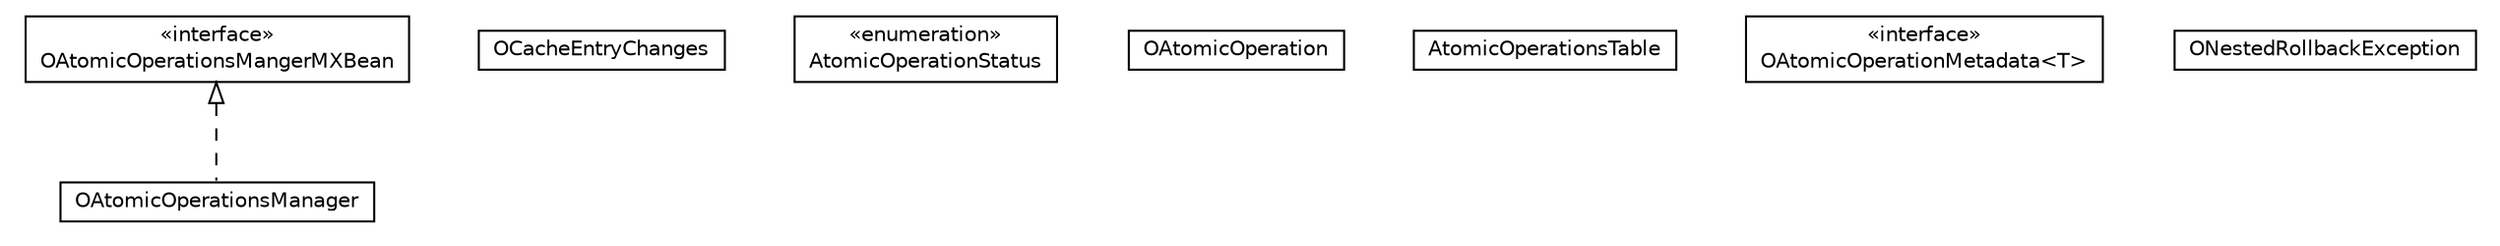 #!/usr/local/bin/dot
#
# Class diagram 
# Generated by UMLGraph version R5_6-24-gf6e263 (http://www.umlgraph.org/)
#

digraph G {
	edge [fontname="Helvetica",fontsize=10,labelfontname="Helvetica",labelfontsize=10];
	node [fontname="Helvetica",fontsize=10,shape=plaintext];
	nodesep=0.25;
	ranksep=0.5;
	// com.orientechnologies.orient.core.storage.impl.local.paginated.atomicoperations.OAtomicOperationsManager
	c285456 [label=<<table title="com.orientechnologies.orient.core.storage.impl.local.paginated.atomicoperations.OAtomicOperationsManager" border="0" cellborder="1" cellspacing="0" cellpadding="2" port="p" href="./OAtomicOperationsManager.html">
		<tr><td><table border="0" cellspacing="0" cellpadding="1">
<tr><td align="center" balign="center"> OAtomicOperationsManager </td></tr>
		</table></td></tr>
		</table>>, URL="./OAtomicOperationsManager.html", fontname="Helvetica", fontcolor="black", fontsize=10.0];
	// com.orientechnologies.orient.core.storage.impl.local.paginated.atomicoperations.OCacheEntryChanges
	c285457 [label=<<table title="com.orientechnologies.orient.core.storage.impl.local.paginated.atomicoperations.OCacheEntryChanges" border="0" cellborder="1" cellspacing="0" cellpadding="2" port="p" href="./OCacheEntryChanges.html">
		<tr><td><table border="0" cellspacing="0" cellpadding="1">
<tr><td align="center" balign="center"> OCacheEntryChanges </td></tr>
		</table></td></tr>
		</table>>, URL="./OCacheEntryChanges.html", fontname="Helvetica", fontcolor="black", fontsize=10.0];
	// com.orientechnologies.orient.core.storage.impl.local.paginated.atomicoperations.AtomicOperationStatus
	c285458 [label=<<table title="com.orientechnologies.orient.core.storage.impl.local.paginated.atomicoperations.AtomicOperationStatus" border="0" cellborder="1" cellspacing="0" cellpadding="2" port="p" href="./AtomicOperationStatus.html">
		<tr><td><table border="0" cellspacing="0" cellpadding="1">
<tr><td align="center" balign="center"> &#171;enumeration&#187; </td></tr>
<tr><td align="center" balign="center"> AtomicOperationStatus </td></tr>
		</table></td></tr>
		</table>>, URL="./AtomicOperationStatus.html", fontname="Helvetica", fontcolor="black", fontsize=10.0];
	// com.orientechnologies.orient.core.storage.impl.local.paginated.atomicoperations.OAtomicOperationsMangerMXBean
	c285459 [label=<<table title="com.orientechnologies.orient.core.storage.impl.local.paginated.atomicoperations.OAtomicOperationsMangerMXBean" border="0" cellborder="1" cellspacing="0" cellpadding="2" port="p" href="./OAtomicOperationsMangerMXBean.html">
		<tr><td><table border="0" cellspacing="0" cellpadding="1">
<tr><td align="center" balign="center"> &#171;interface&#187; </td></tr>
<tr><td align="center" balign="center"> OAtomicOperationsMangerMXBean </td></tr>
		</table></td></tr>
		</table>>, URL="./OAtomicOperationsMangerMXBean.html", fontname="Helvetica", fontcolor="black", fontsize=10.0];
	// com.orientechnologies.orient.core.storage.impl.local.paginated.atomicoperations.OAtomicOperation
	c285460 [label=<<table title="com.orientechnologies.orient.core.storage.impl.local.paginated.atomicoperations.OAtomicOperation" border="0" cellborder="1" cellspacing="0" cellpadding="2" port="p" href="./OAtomicOperation.html">
		<tr><td><table border="0" cellspacing="0" cellpadding="1">
<tr><td align="center" balign="center"> OAtomicOperation </td></tr>
		</table></td></tr>
		</table>>, URL="./OAtomicOperation.html", fontname="Helvetica", fontcolor="black", fontsize=10.0];
	// com.orientechnologies.orient.core.storage.impl.local.paginated.atomicoperations.AtomicOperationsTable
	c285461 [label=<<table title="com.orientechnologies.orient.core.storage.impl.local.paginated.atomicoperations.AtomicOperationsTable" border="0" cellborder="1" cellspacing="0" cellpadding="2" port="p" href="./AtomicOperationsTable.html">
		<tr><td><table border="0" cellspacing="0" cellpadding="1">
<tr><td align="center" balign="center"> AtomicOperationsTable </td></tr>
		</table></td></tr>
		</table>>, URL="./AtomicOperationsTable.html", fontname="Helvetica", fontcolor="black", fontsize=10.0];
	// com.orientechnologies.orient.core.storage.impl.local.paginated.atomicoperations.OAtomicOperationMetadata<T>
	c285462 [label=<<table title="com.orientechnologies.orient.core.storage.impl.local.paginated.atomicoperations.OAtomicOperationMetadata" border="0" cellborder="1" cellspacing="0" cellpadding="2" port="p" href="./OAtomicOperationMetadata.html">
		<tr><td><table border="0" cellspacing="0" cellpadding="1">
<tr><td align="center" balign="center"> &#171;interface&#187; </td></tr>
<tr><td align="center" balign="center"> OAtomicOperationMetadata&lt;T&gt; </td></tr>
		</table></td></tr>
		</table>>, URL="./OAtomicOperationMetadata.html", fontname="Helvetica", fontcolor="black", fontsize=10.0];
	// com.orientechnologies.orient.core.storage.impl.local.paginated.atomicoperations.ONestedRollbackException
	c285463 [label=<<table title="com.orientechnologies.orient.core.storage.impl.local.paginated.atomicoperations.ONestedRollbackException" border="0" cellborder="1" cellspacing="0" cellpadding="2" port="p" href="./ONestedRollbackException.html">
		<tr><td><table border="0" cellspacing="0" cellpadding="1">
<tr><td align="center" balign="center"> ONestedRollbackException </td></tr>
		</table></td></tr>
		</table>>, URL="./ONestedRollbackException.html", fontname="Helvetica", fontcolor="black", fontsize=10.0];
	//com.orientechnologies.orient.core.storage.impl.local.paginated.atomicoperations.OAtomicOperationsManager implements com.orientechnologies.orient.core.storage.impl.local.paginated.atomicoperations.OAtomicOperationsMangerMXBean
	c285459:p -> c285456:p [dir=back,arrowtail=empty,style=dashed];
}

